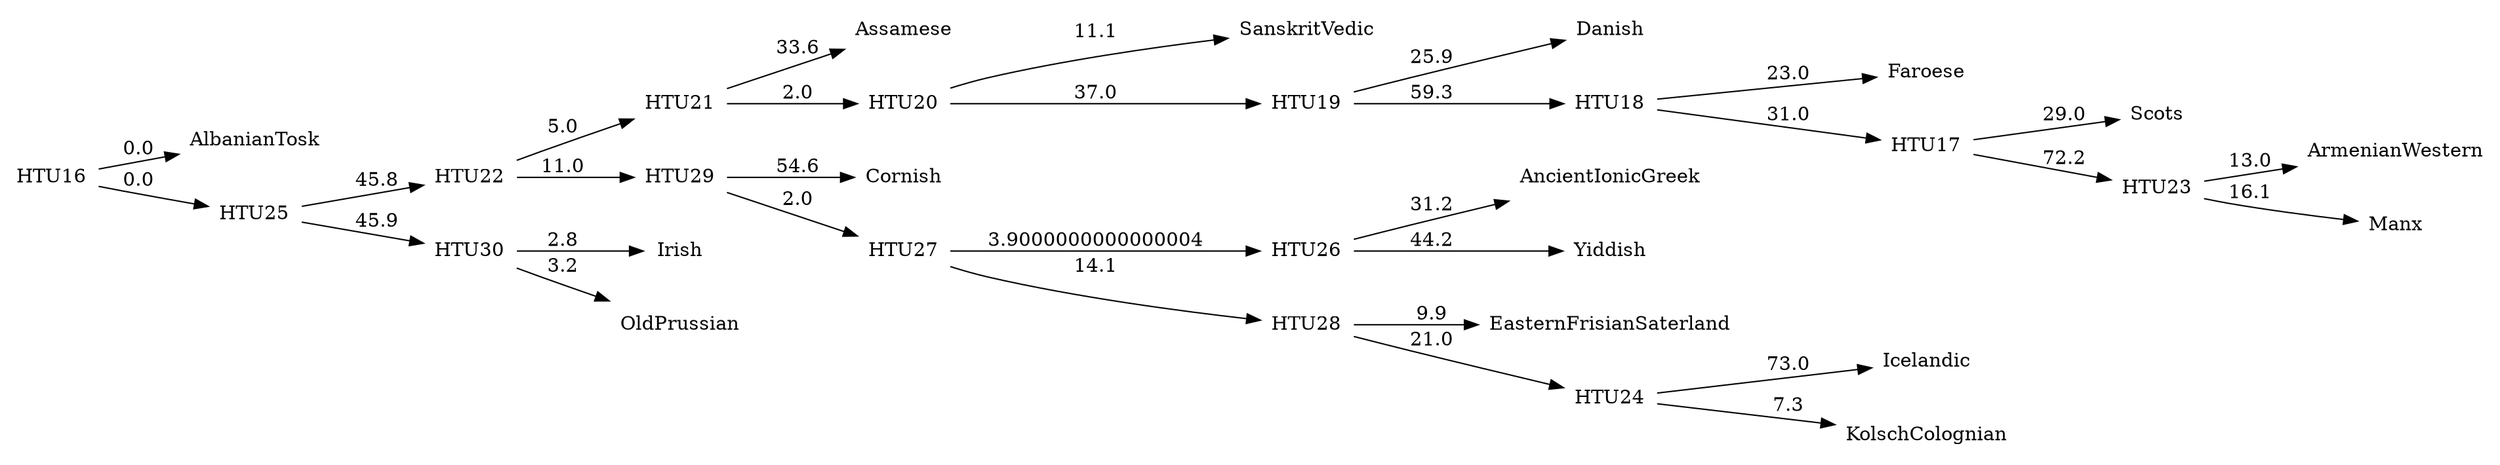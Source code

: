 digraph G {
	rankdir = LR;	edge [colorscheme=spectral11];	node [shape = none];

    0 [label=AlbanianTosk];
    1 [label=AncientIonicGreek];
    2 [label=ArmenianWestern];
    3 [label=Assamese];
    4 [label=Cornish];
    5 [label=Danish];
    6 [label=EasternFrisianSaterland];
    7 [label=Faroese];
    8 [label=Icelandic];
    9 [label=Irish];
    10 [label=KolschColognian];
    11 [label=Manx];
    12 [label=OldPrussian];
    13 [label=SanskritVedic];
    14 [label=Scots];
    15 [label=Yiddish];
    16 [label=HTU16];
    17 [label=HTU17];
    18 [label=HTU18];
    19 [label=HTU19];
    20 [label=HTU20];
    21 [label=HTU21];
    22 [label=HTU22];
    23 [label=HTU23];
    24 [label=HTU24];
    25 [label=HTU25];
    26 [label=HTU26];
    27 [label=HTU27];
    28 [label=HTU28];
    29 [label=HTU29];
    30 [label=HTU30];
    16 -> 0 [label=0.0];
    16 -> 25 [label=0.0];
    17 -> 14 [label=29.0];
    17 -> 23 [label=72.2];
    18 -> 7 [label=23.0];
    18 -> 17 [label=31.0];
    19 -> 5 [label=25.9];
    19 -> 18 [label=59.3];
    20 -> 13 [label=11.1];
    20 -> 19 [label=37.0];
    21 -> 3 [label=33.6];
    21 -> 20 [label=2.0];
    22 -> 21 [label=5.0];
    22 -> 29 [label=11.0];
    23 -> 2 [label=13.0];
    23 -> 11 [label=16.1];
    24 -> 8 [label=73.0];
    24 -> 10 [label=7.3];
    25 -> 22 [label=45.8];
    25 -> 30 [label=45.9];
    26 -> 1 [label=31.2];
    26 -> 15 [label=44.2];
    27 -> 26 [label=3.9000000000000004];
    27 -> 28 [label=14.1];
    28 -> 6 [label=9.9];
    28 -> 24 [label=21.0];
    29 -> 4 [label=54.6];
    29 -> 27 [label=2.0];
    30 -> 9 [label=2.8];
    30 -> 12 [label=3.2];
}
//1378.2000000000003
digraph G {
	rankdir = LR;	edge [colorscheme=spectral11];	node [shape = none];

    0 [label=AlbanianTosk];
    1 [label=AncientIonicGreek];
    2 [label=ArmenianWestern];
    3 [label=Assamese];
    4 [label=Cornish];
    5 [label=Danish];
    6 [label=EasternFrisianSaterland];
    7 [label=Faroese];
    8 [label=Icelandic];
    9 [label=Irish];
    10 [label=KolschColognian];
    11 [label=Manx];
    12 [label=OldPrussian];
    13 [label=SanskritVedic];
    14 [label=Scots];
    15 [label=Yiddish];
    16 [label=HTU16];
    17 [label=HTU17];
    18 [label=HTU18];
    19 [label=HTU19];
    20 [label=HTU20];
    21 [label=HTU21];
    22 [label=HTU22];
    23 [label=HTU23];
    24 [label=HTU24];
    25 [label=HTU25];
    26 [label=HTU26];
    27 [label=HTU27];
    28 [label=HTU28];
    29 [label=HTU29];
    30 [label=HTU30];
    16 -> 0 [label=0.0];
    16 -> 24 [label=0.0];
    17 -> 11 [label=47.3];
    17 -> 14 [label=4.0];
    18 -> 7 [label=25.0];
    18 -> 17 [label=15.0];
    19 -> 5 [label=23.9];
    19 -> 18 [label=49.3];
    20 -> 13 [label=11.1];
    20 -> 19 [label=38.0];
    21 -> 3 [label=24.6];
    21 -> 20 [label=11.0];
    22 -> 21 [label=7.0];
    22 -> 29 [label=1.0];
    23 -> 8 [label=73.0];
    23 -> 10 [label=8.3];
    24 -> 22 [label=53.8];
    24 -> 30 [label=44.9];
    25 -> 1 [label=33.2];
    25 -> 15 [label=42.2];
    26 -> 25 [label=12.9];
    26 -> 27 [label=5.1];
    27 -> 6 [label=6.9];
    27 -> 23 [label=24.0];
    28 -> 2 [label=13.0];
    28 -> 4 [label=27.0];
    29 -> 26 [label=15.0];
    29 -> 28 [label=101.6];
    30 -> 9 [label=2.8];
    30 -> 12 [label=3.2];
}
//1350.2000000000003
digraph G {
	rankdir = LR;	edge [colorscheme=spectral11];	node [shape = none];

    0 [label=AlbanianTosk];
    1 [label=AncientIonicGreek];
    2 [label=ArmenianWestern];
    3 [label=Assamese];
    4 [label=Cornish];
    5 [label=Danish];
    6 [label=EasternFrisianSaterland];
    7 [label=Faroese];
    8 [label=Icelandic];
    9 [label=Irish];
    10 [label=KolschColognian];
    11 [label=Manx];
    12 [label=OldPrussian];
    13 [label=SanskritVedic];
    14 [label=Scots];
    15 [label=Yiddish];
    16 [label=HTU16];
    17 [label=HTU17];
    18 [label=HTU18];
    19 [label=HTU19];
    20 [label=HTU20];
    21 [label=HTU21];
    22 [label=HTU22];
    23 [label=HTU23];
    24 [label=HTU24];
    25 [label=HTU25];
    26 [label=HTU26];
    27 [label=HTU27];
    28 [label=HTU28];
    29 [label=HTU29];
    30 [label=HTU30];
    16 -> 0 [label=0.0];
    16 -> 24 [label=0.0];
    17 -> 11 [label=47.3];
    17 -> 14 [label=4.0];
    18 -> 7 [label=25.0];
    18 -> 17 [label=15.0];
    19 -> 5 [label=23.9];
    19 -> 18 [label=49.3];
    20 -> 13 [label=11.1];
    20 -> 19 [label=38.0];
    21 -> 3 [label=24.6];
    21 -> 20 [label=11.0];
    22 -> 21 [label=7.0];
    22 -> 29 [label=1.0];
    23 -> 8 [label=73.0];
    23 -> 10 [label=8.3];
    24 -> 22 [label=53.8];
    24 -> 30 [label=44.9];
    25 -> 1 [label=33.2];
    25 -> 15 [label=42.2];
    26 -> 25 [label=12.9];
    26 -> 27 [label=5.1];
    27 -> 6 [label=6.9];
    27 -> 23 [label=24.0];
    28 -> 2 [label=13.0];
    28 -> 4 [label=27.0];
    29 -> 26 [label=15.0];
    29 -> 28 [label=101.6];
    30 -> 9 [label=2.8];
    30 -> 12 [label=3.2];
}
//1350.2000000000003
digraph G {
	rankdir = LR;	edge [colorscheme=spectral11];	node [shape = none];

    0 [label=AlbanianTosk];
    1 [label=AncientIonicGreek];
    2 [label=ArmenianWestern];
    3 [label=Assamese];
    4 [label=Cornish];
    5 [label=Danish];
    6 [label=EasternFrisianSaterland];
    7 [label=Faroese];
    8 [label=Icelandic];
    9 [label=Irish];
    10 [label=KolschColognian];
    11 [label=Manx];
    12 [label=OldPrussian];
    13 [label=SanskritVedic];
    14 [label=Scots];
    15 [label=Yiddish];
    16 [label=HTU16];
    17 [label=HTU17];
    18 [label=HTU18];
    19 [label=HTU19];
    20 [label=HTU20];
    21 [label=HTU21];
    22 [label=HTU22];
    23 [label=HTU23];
    24 [label=HTU24];
    25 [label=HTU25];
    26 [label=HTU26];
    27 [label=HTU27];
    28 [label=HTU28];
    29 [label=HTU29];
    30 [label=HTU30];
    16 -> 0 [label=0.0];
    16 -> 26 [label=0.0];
    17 -> 14 [label=29.0];
    17 -> 24 [label=72.2];
    18 -> 7 [label=23.0];
    18 -> 17 [label=31.0];
    19 -> 1 [label=15.3];
    19 -> 18 [label=39.3];
    20 -> 5 [label=23.9];
    20 -> 19 [label=23.0];
    21 -> 13 [label=12.1];
    21 -> 20 [label=38.0];
    22 -> 3 [label=23.6];
    22 -> 21 [label=11.0];
    23 -> 22 [label=7.0];
    23 -> 29 [label=23.0];
    24 -> 2 [label=13.0];
    24 -> 11 [label=15.1];
    25 -> 8 [label=64.0];
    25 -> 10 [label=18.3];
    26 -> 23 [label=54.8];
    26 -> 30 [label=45.9];
    27 -> 15 [label=19.1];
    27 -> 28 [label=16.1];
    28 -> 6 [label=6.9];
    28 -> 25 [label=25.0];
    29 -> 4 [label=44.6];
    29 -> 27 [label=2.0];
    30 -> 9 [label=2.8];
    30 -> 12 [label=3.2];
}
//1347.3000000000002
digraph G {
	rankdir = LR;	edge [colorscheme=spectral11];	node [shape = none];

    0 [label=AlbanianTosk];
    1 [label=AncientIonicGreek];
    2 [label=ArmenianWestern];
    3 [label=Assamese];
    4 [label=Cornish];
    5 [label=Danish];
    6 [label=EasternFrisianSaterland];
    7 [label=Faroese];
    8 [label=Icelandic];
    9 [label=Irish];
    10 [label=KolschColognian];
    11 [label=Manx];
    12 [label=OldPrussian];
    13 [label=SanskritVedic];
    14 [label=Scots];
    15 [label=Yiddish];
    16 [label=HTU16];
    17 [label=HTU17];
    18 [label=HTU18];
    19 [label=HTU19];
    20 [label=HTU20];
    21 [label=HTU21];
    22 [label=HTU22];
    23 [label=HTU23];
    24 [label=HTU24];
    25 [label=HTU25];
    26 [label=HTU26];
    27 [label=HTU27];
    28 [label=HTU28];
    29 [label=HTU29];
    30 [label=HTU30];
    31 [label=HTU31];
    32 [label=HTU32];
    16 -> 0 [label=0.0];
    16 -> 25 [label=0.0];
    17 -> 11 [label=47.3];
    17 -> 14 [label=5.0];
    18 -> 7 [label=16.0];
    18 -> 17 [label=24.0];
    19 -> 18 [label=38.3];
    19 -> 32 [label=0.0];
    20 -> 5 [label=24.9];
    20 -> 19 [label=23.0];
    21 -> 13 [label=12.1];
    21 -> 20 [label=38.0];
    22 -> 3 [label=23.6];
    22 -> 21 [label=12.0];
    23 -> 22 [label=18.0];
    23 -> 30 [label=1.0];
    24 -> 8 [label=64.0];
    24 -> 10 [label=18.3];
    25 -> 23 [label=53.8];
    25 -> 31 [label=35.9];
    26 -> 15 [label=9.1];
    26 -> 32 [label=0.0];
    27 -> 26 [label=0.0];
    27 -> 28 [label=26.1];
    28 -> 6 [label=5.9];
    28 -> 24 [label=26.0];
    29 -> 2 [label=12.0];
    29 -> 4 [label=28.0];
    30 -> 27 [label=33.0];
    30 -> 29 [label=83.6];
    31 -> 9 [label=2.8];
    31 -> 12 [label=3.2];
    32 -> 1 [label=14.3];
}
//1314.3000000000002
digraph G {
	rankdir = LR;	edge [colorscheme=spectral11];	node [shape = none];

    0 [label=AlbanianTosk];
    1 [label=AncientIonicGreek];
    2 [label=ArmenianWestern];
    3 [label=Assamese];
    4 [label=Cornish];
    5 [label=Danish];
    6 [label=EasternFrisianSaterland];
    7 [label=Faroese];
    8 [label=Icelandic];
    9 [label=Irish];
    10 [label=KolschColognian];
    11 [label=Manx];
    12 [label=OldPrussian];
    13 [label=SanskritVedic];
    14 [label=Scots];
    15 [label=Yiddish];
    16 [label=HTU16];
    17 [label=HTU17];
    18 [label=HTU18];
    19 [label=HTU19];
    20 [label=HTU20];
    21 [label=HTU21];
    22 [label=HTU22];
    23 [label=HTU23];
    24 [label=HTU24];
    25 [label=HTU25];
    26 [label=HTU26];
    27 [label=HTU27];
    28 [label=HTU28];
    29 [label=HTU29];
    30 [label=HTU30];
    16 -> 0 [label=0.0];
    16 -> 25 [label=0.0];
    17 -> 11 [label=47.3];
    17 -> 14 [label=5.0];
    18 -> 7 [label=16.0];
    18 -> 17 [label=24.0];
    19 -> 1 [label=14.3];
    19 -> 18 [label=38.3];
    20 -> 5 [label=24.9];
    20 -> 19 [label=23.0];
    21 -> 13 [label=12.1];
    21 -> 20 [label=38.0];
    22 -> 3 [label=23.6];
    22 -> 21 [label=12.0];
    23 -> 22 [label=18.0];
    23 -> 29 [label=1.0];
    24 -> 8 [label=64.0];
    24 -> 10 [label=18.3];
    25 -> 23 [label=53.8];
    25 -> 30 [label=35.9];
    26 -> 15 [label=9.1];
    26 -> 27 [label=26.1];
    27 -> 6 [label=5.9];
    27 -> 24 [label=26.0];
    28 -> 2 [label=12.0];
    28 -> 4 [label=28.0];
    29 -> 26 [label=33.0];
    29 -> 28 [label=83.6];
    30 -> 9 [label=2.8];
    30 -> 12 [label=3.2];
}
//1314.3000000000002
